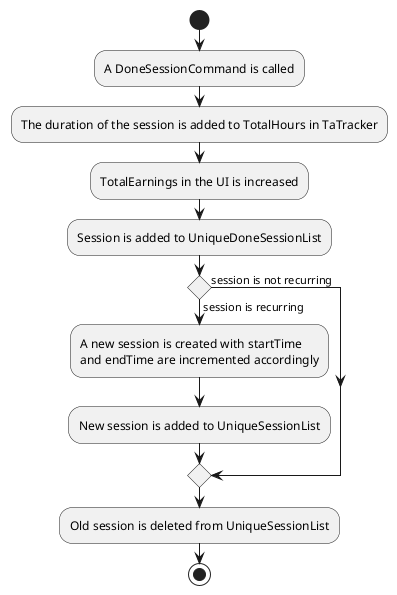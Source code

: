 @startuml
start
:A DoneSessionCommand is called;

  :The duration of the session is added to TotalHours in TaTracker;
  :TotalEarnings in the UI is increased;
  :Session is added to UniqueDoneSessionList;

  if () then (session is recurring)
    :A new session is created with startTime
    and endTime are incremented accordingly;
    :New session is added to UniqueSessionList;

    else (session is not recurring)
endif
    :Old session is deleted from UniqueSessionList;

    stop
@enduml
